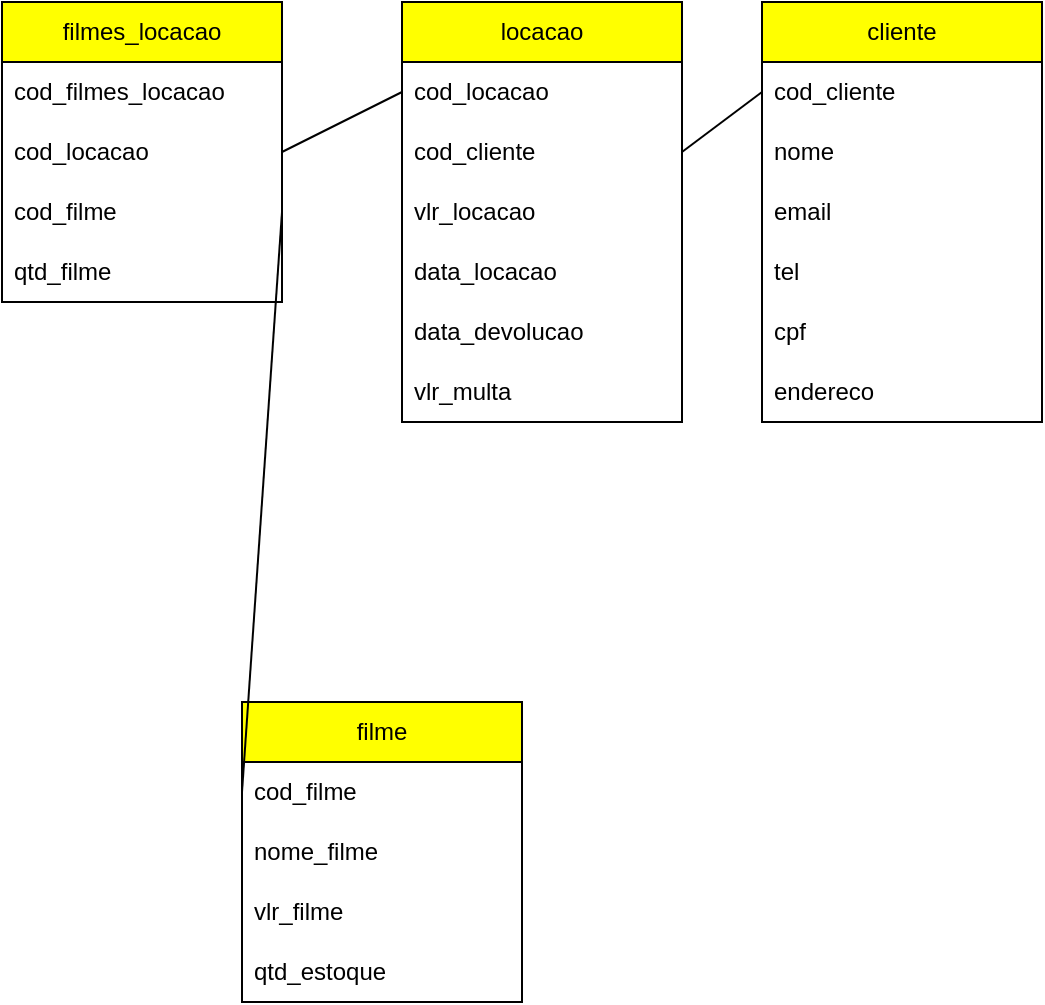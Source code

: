<mxfile version="21.8.1" type="github">
  <diagram name="Página-1" id="RInAaBIdfSjeaBzz9bUN">
    <mxGraphModel dx="1176" dy="835" grid="1" gridSize="10" guides="1" tooltips="1" connect="1" arrows="1" fold="1" page="1" pageScale="1" pageWidth="827" pageHeight="1169" math="0" shadow="0">
      <root>
        <mxCell id="0" />
        <mxCell id="1" parent="0" />
        <mxCell id="DALNyKdsxdBlthMnADV0-1" value="locacao" style="swimlane;fontStyle=0;childLayout=stackLayout;horizontal=1;startSize=30;horizontalStack=0;resizeParent=1;resizeParentMax=0;resizeLast=0;collapsible=1;marginBottom=0;whiteSpace=wrap;html=1;fillColor=#FFFF00;" vertex="1" parent="1">
          <mxGeometry x="270" y="110" width="140" height="210" as="geometry" />
        </mxCell>
        <mxCell id="DALNyKdsxdBlthMnADV0-2" value="cod_locacao" style="text;strokeColor=none;fillColor=none;align=left;verticalAlign=middle;spacingLeft=4;spacingRight=4;overflow=hidden;points=[[0,0.5],[1,0.5]];portConstraint=eastwest;rotatable=0;whiteSpace=wrap;html=1;" vertex="1" parent="DALNyKdsxdBlthMnADV0-1">
          <mxGeometry y="30" width="140" height="30" as="geometry" />
        </mxCell>
        <mxCell id="DALNyKdsxdBlthMnADV0-3" value="cod_cliente" style="text;strokeColor=none;fillColor=none;align=left;verticalAlign=middle;spacingLeft=4;spacingRight=4;overflow=hidden;points=[[0,0.5],[1,0.5]];portConstraint=eastwest;rotatable=0;whiteSpace=wrap;html=1;" vertex="1" parent="DALNyKdsxdBlthMnADV0-1">
          <mxGeometry y="60" width="140" height="30" as="geometry" />
        </mxCell>
        <mxCell id="DALNyKdsxdBlthMnADV0-4" value="vlr_locacao" style="text;strokeColor=none;fillColor=none;align=left;verticalAlign=middle;spacingLeft=4;spacingRight=4;overflow=hidden;points=[[0,0.5],[1,0.5]];portConstraint=eastwest;rotatable=0;whiteSpace=wrap;html=1;" vertex="1" parent="DALNyKdsxdBlthMnADV0-1">
          <mxGeometry y="90" width="140" height="30" as="geometry" />
        </mxCell>
        <mxCell id="DALNyKdsxdBlthMnADV0-5" value="data_locacao" style="text;strokeColor=none;fillColor=none;align=left;verticalAlign=middle;spacingLeft=4;spacingRight=4;overflow=hidden;points=[[0,0.5],[1,0.5]];portConstraint=eastwest;rotatable=0;whiteSpace=wrap;html=1;" vertex="1" parent="DALNyKdsxdBlthMnADV0-1">
          <mxGeometry y="120" width="140" height="30" as="geometry" />
        </mxCell>
        <mxCell id="DALNyKdsxdBlthMnADV0-6" value="data_devolucao" style="text;strokeColor=none;fillColor=none;align=left;verticalAlign=middle;spacingLeft=4;spacingRight=4;overflow=hidden;points=[[0,0.5],[1,0.5]];portConstraint=eastwest;rotatable=0;whiteSpace=wrap;html=1;" vertex="1" parent="DALNyKdsxdBlthMnADV0-1">
          <mxGeometry y="150" width="140" height="30" as="geometry" />
        </mxCell>
        <mxCell id="DALNyKdsxdBlthMnADV0-7" value="vlr_multa" style="text;strokeColor=none;fillColor=none;align=left;verticalAlign=middle;spacingLeft=4;spacingRight=4;overflow=hidden;points=[[0,0.5],[1,0.5]];portConstraint=eastwest;rotatable=0;whiteSpace=wrap;html=1;" vertex="1" parent="DALNyKdsxdBlthMnADV0-1">
          <mxGeometry y="180" width="140" height="30" as="geometry" />
        </mxCell>
        <mxCell id="DALNyKdsxdBlthMnADV0-8" value="filme" style="swimlane;fontStyle=0;childLayout=stackLayout;horizontal=1;startSize=30;horizontalStack=0;resizeParent=1;resizeParentMax=0;resizeLast=0;collapsible=1;marginBottom=0;whiteSpace=wrap;html=1;fillColor=#FFFF00;" vertex="1" parent="1">
          <mxGeometry x="190" y="460" width="140" height="150" as="geometry" />
        </mxCell>
        <mxCell id="DALNyKdsxdBlthMnADV0-9" value="cod_filme" style="text;strokeColor=none;fillColor=none;align=left;verticalAlign=middle;spacingLeft=4;spacingRight=4;overflow=hidden;points=[[0,0.5],[1,0.5]];portConstraint=eastwest;rotatable=0;whiteSpace=wrap;html=1;" vertex="1" parent="DALNyKdsxdBlthMnADV0-8">
          <mxGeometry y="30" width="140" height="30" as="geometry" />
        </mxCell>
        <mxCell id="DALNyKdsxdBlthMnADV0-10" value="nome_filme" style="text;strokeColor=none;fillColor=none;align=left;verticalAlign=middle;spacingLeft=4;spacingRight=4;overflow=hidden;points=[[0,0.5],[1,0.5]];portConstraint=eastwest;rotatable=0;whiteSpace=wrap;html=1;" vertex="1" parent="DALNyKdsxdBlthMnADV0-8">
          <mxGeometry y="60" width="140" height="30" as="geometry" />
        </mxCell>
        <mxCell id="DALNyKdsxdBlthMnADV0-11" value="vlr_filme" style="text;strokeColor=none;fillColor=none;align=left;verticalAlign=middle;spacingLeft=4;spacingRight=4;overflow=hidden;points=[[0,0.5],[1,0.5]];portConstraint=eastwest;rotatable=0;whiteSpace=wrap;html=1;" vertex="1" parent="DALNyKdsxdBlthMnADV0-8">
          <mxGeometry y="90" width="140" height="30" as="geometry" />
        </mxCell>
        <mxCell id="DALNyKdsxdBlthMnADV0-12" value="qtd_estoque" style="text;strokeColor=none;fillColor=none;align=left;verticalAlign=middle;spacingLeft=4;spacingRight=4;overflow=hidden;points=[[0,0.5],[1,0.5]];portConstraint=eastwest;rotatable=0;whiteSpace=wrap;html=1;" vertex="1" parent="DALNyKdsxdBlthMnADV0-8">
          <mxGeometry y="120" width="140" height="30" as="geometry" />
        </mxCell>
        <mxCell id="DALNyKdsxdBlthMnADV0-13" value="cliente" style="swimlane;fontStyle=0;childLayout=stackLayout;horizontal=1;startSize=30;horizontalStack=0;resizeParent=1;resizeParentMax=0;resizeLast=0;collapsible=1;marginBottom=0;whiteSpace=wrap;html=1;fillColor=#FFFF00;" vertex="1" parent="1">
          <mxGeometry x="450" y="110" width="140" height="210" as="geometry" />
        </mxCell>
        <mxCell id="DALNyKdsxdBlthMnADV0-14" value="cod_cliente" style="text;strokeColor=none;fillColor=none;align=left;verticalAlign=middle;spacingLeft=4;spacingRight=4;overflow=hidden;points=[[0,0.5],[1,0.5]];portConstraint=eastwest;rotatable=0;whiteSpace=wrap;html=1;" vertex="1" parent="DALNyKdsxdBlthMnADV0-13">
          <mxGeometry y="30" width="140" height="30" as="geometry" />
        </mxCell>
        <mxCell id="DALNyKdsxdBlthMnADV0-15" value="nome" style="text;strokeColor=none;fillColor=none;align=left;verticalAlign=middle;spacingLeft=4;spacingRight=4;overflow=hidden;points=[[0,0.5],[1,0.5]];portConstraint=eastwest;rotatable=0;whiteSpace=wrap;html=1;" vertex="1" parent="DALNyKdsxdBlthMnADV0-13">
          <mxGeometry y="60" width="140" height="30" as="geometry" />
        </mxCell>
        <mxCell id="DALNyKdsxdBlthMnADV0-16" value="email" style="text;strokeColor=none;fillColor=none;align=left;verticalAlign=middle;spacingLeft=4;spacingRight=4;overflow=hidden;points=[[0,0.5],[1,0.5]];portConstraint=eastwest;rotatable=0;whiteSpace=wrap;html=1;" vertex="1" parent="DALNyKdsxdBlthMnADV0-13">
          <mxGeometry y="90" width="140" height="30" as="geometry" />
        </mxCell>
        <mxCell id="DALNyKdsxdBlthMnADV0-17" value="tel" style="text;strokeColor=none;fillColor=none;align=left;verticalAlign=middle;spacingLeft=4;spacingRight=4;overflow=hidden;points=[[0,0.5],[1,0.5]];portConstraint=eastwest;rotatable=0;whiteSpace=wrap;html=1;" vertex="1" parent="DALNyKdsxdBlthMnADV0-13">
          <mxGeometry y="120" width="140" height="30" as="geometry" />
        </mxCell>
        <mxCell id="DALNyKdsxdBlthMnADV0-18" value="cpf" style="text;strokeColor=none;fillColor=none;align=left;verticalAlign=middle;spacingLeft=4;spacingRight=4;overflow=hidden;points=[[0,0.5],[1,0.5]];portConstraint=eastwest;rotatable=0;whiteSpace=wrap;html=1;" vertex="1" parent="DALNyKdsxdBlthMnADV0-13">
          <mxGeometry y="150" width="140" height="30" as="geometry" />
        </mxCell>
        <mxCell id="DALNyKdsxdBlthMnADV0-19" value="endereco" style="text;strokeColor=none;fillColor=none;align=left;verticalAlign=middle;spacingLeft=4;spacingRight=4;overflow=hidden;points=[[0,0.5],[1,0.5]];portConstraint=eastwest;rotatable=0;whiteSpace=wrap;html=1;" vertex="1" parent="DALNyKdsxdBlthMnADV0-13">
          <mxGeometry y="180" width="140" height="30" as="geometry" />
        </mxCell>
        <mxCell id="DALNyKdsxdBlthMnADV0-20" value="filmes_locacao" style="swimlane;fontStyle=0;childLayout=stackLayout;horizontal=1;startSize=30;horizontalStack=0;resizeParent=1;resizeParentMax=0;resizeLast=0;collapsible=1;marginBottom=0;whiteSpace=wrap;html=1;fillColor=#FFFF00;" vertex="1" parent="1">
          <mxGeometry x="70" y="110" width="140" height="150" as="geometry" />
        </mxCell>
        <mxCell id="DALNyKdsxdBlthMnADV0-21" value="cod_filmes_locacao" style="text;strokeColor=none;fillColor=none;align=left;verticalAlign=middle;spacingLeft=4;spacingRight=4;overflow=hidden;points=[[0,0.5],[1,0.5]];portConstraint=eastwest;rotatable=0;whiteSpace=wrap;html=1;" vertex="1" parent="DALNyKdsxdBlthMnADV0-20">
          <mxGeometry y="30" width="140" height="30" as="geometry" />
        </mxCell>
        <mxCell id="DALNyKdsxdBlthMnADV0-22" value="cod_locacao" style="text;strokeColor=none;fillColor=none;align=left;verticalAlign=middle;spacingLeft=4;spacingRight=4;overflow=hidden;points=[[0,0.5],[1,0.5]];portConstraint=eastwest;rotatable=0;whiteSpace=wrap;html=1;" vertex="1" parent="DALNyKdsxdBlthMnADV0-20">
          <mxGeometry y="60" width="140" height="30" as="geometry" />
        </mxCell>
        <mxCell id="DALNyKdsxdBlthMnADV0-23" value="cod_filme" style="text;strokeColor=none;fillColor=none;align=left;verticalAlign=middle;spacingLeft=4;spacingRight=4;overflow=hidden;points=[[0,0.5],[1,0.5]];portConstraint=eastwest;rotatable=0;whiteSpace=wrap;html=1;" vertex="1" parent="DALNyKdsxdBlthMnADV0-20">
          <mxGeometry y="90" width="140" height="30" as="geometry" />
        </mxCell>
        <mxCell id="DALNyKdsxdBlthMnADV0-24" value="qtd_filme" style="text;strokeColor=none;fillColor=none;align=left;verticalAlign=middle;spacingLeft=4;spacingRight=4;overflow=hidden;points=[[0,0.5],[1,0.5]];portConstraint=eastwest;rotatable=0;whiteSpace=wrap;html=1;" vertex="1" parent="DALNyKdsxdBlthMnADV0-20">
          <mxGeometry y="120" width="140" height="30" as="geometry" />
        </mxCell>
        <mxCell id="DALNyKdsxdBlthMnADV0-25" value="" style="endArrow=none;html=1;rounded=0;entryX=0;entryY=0.5;entryDx=0;entryDy=0;exitX=1;exitY=0.5;exitDx=0;exitDy=0;" edge="1" parent="1" source="DALNyKdsxdBlthMnADV0-22" target="DALNyKdsxdBlthMnADV0-2">
          <mxGeometry width="50" height="50" relative="1" as="geometry">
            <mxPoint x="300" y="330" as="sourcePoint" />
            <mxPoint x="480" y="220" as="targetPoint" />
          </mxGeometry>
        </mxCell>
        <mxCell id="DALNyKdsxdBlthMnADV0-26" value="" style="endArrow=none;html=1;rounded=0;entryX=0;entryY=0.5;entryDx=0;entryDy=0;exitX=1;exitY=0.5;exitDx=0;exitDy=0;" edge="1" parent="1" source="DALNyKdsxdBlthMnADV0-23" target="DALNyKdsxdBlthMnADV0-9">
          <mxGeometry width="50" height="50" relative="1" as="geometry">
            <mxPoint x="340" y="235" as="sourcePoint" />
            <mxPoint x="370" y="205" as="targetPoint" />
          </mxGeometry>
        </mxCell>
        <mxCell id="DALNyKdsxdBlthMnADV0-27" value="" style="endArrow=none;html=1;rounded=0;entryX=0;entryY=0.5;entryDx=0;entryDy=0;exitX=1;exitY=0.5;exitDx=0;exitDy=0;" edge="1" parent="1" source="DALNyKdsxdBlthMnADV0-3" target="DALNyKdsxdBlthMnADV0-14">
          <mxGeometry width="50" height="50" relative="1" as="geometry">
            <mxPoint x="340" y="235" as="sourcePoint" />
            <mxPoint x="370" y="205" as="targetPoint" />
          </mxGeometry>
        </mxCell>
      </root>
    </mxGraphModel>
  </diagram>
</mxfile>
